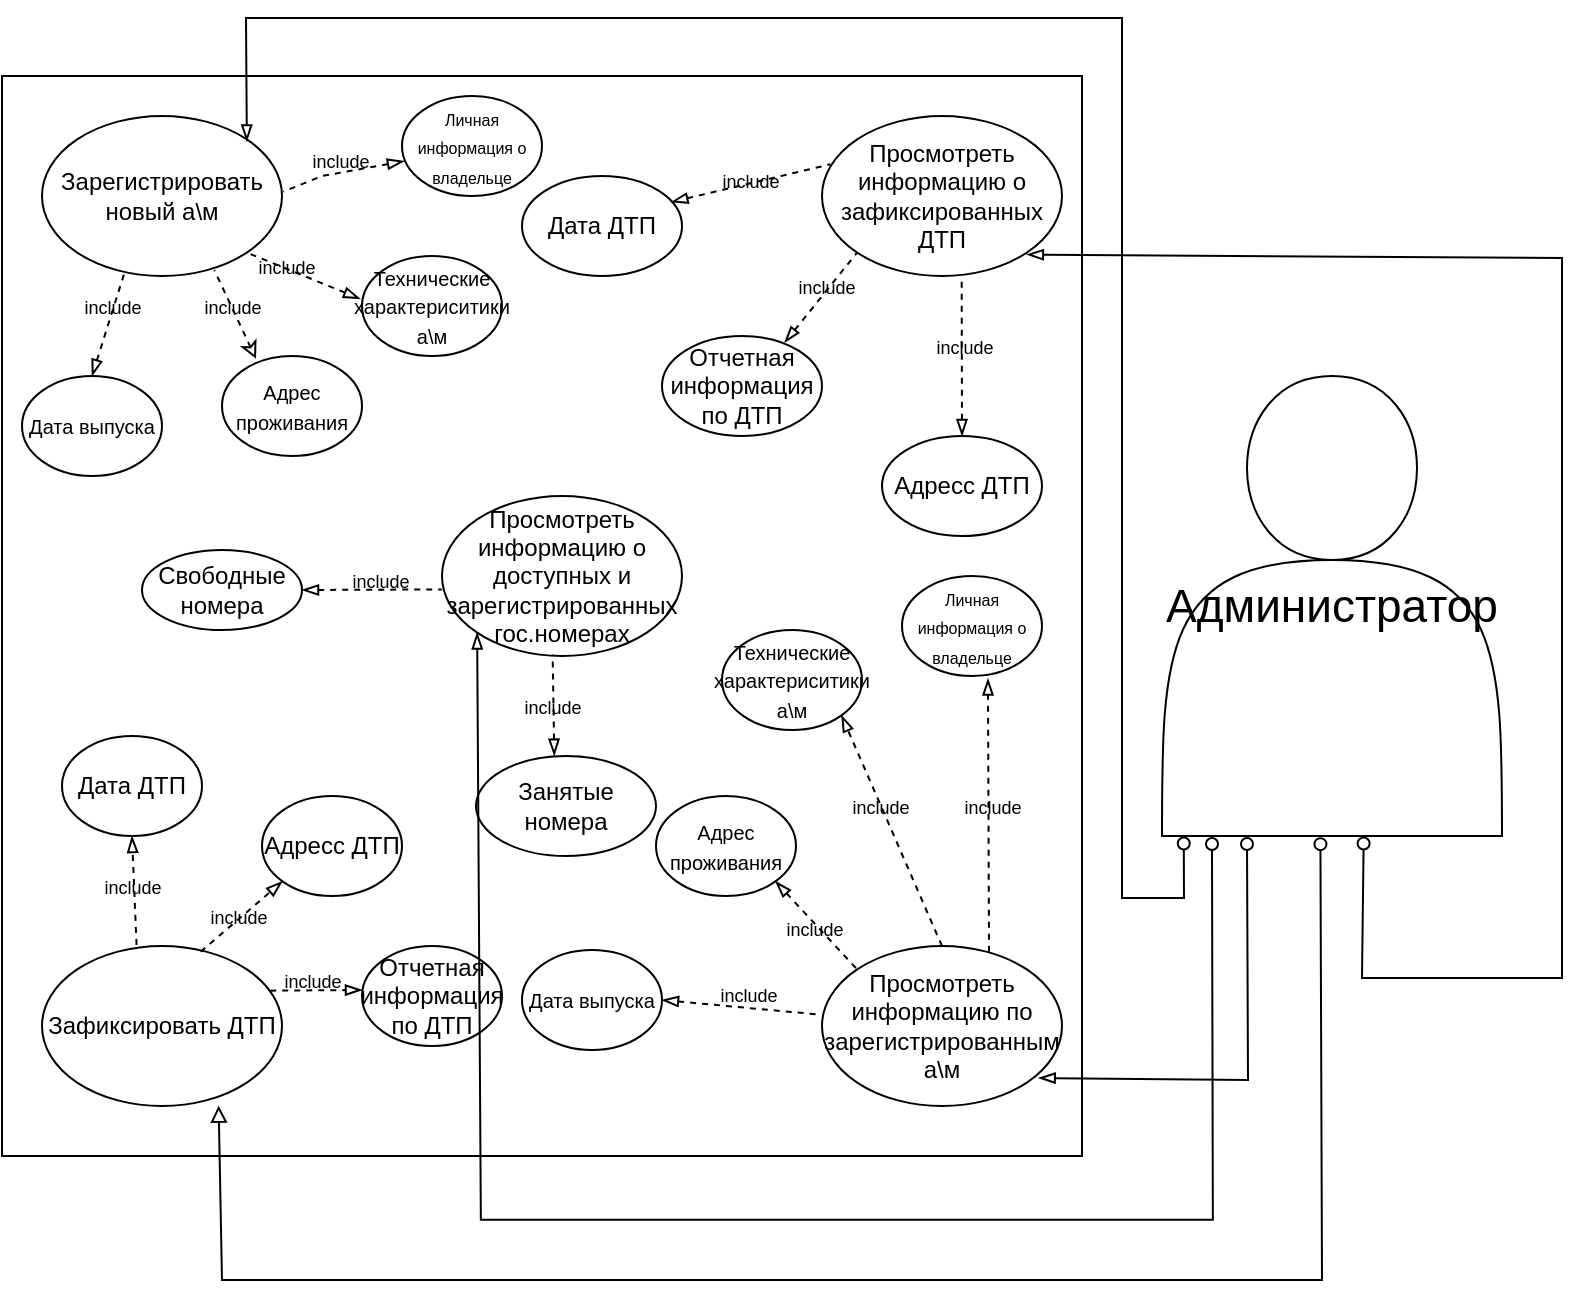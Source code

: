 <mxfile version="26.0.4">
  <diagram name="Страница — 1" id="PM_JVEdk1nmzw4e6G_4z">
    <mxGraphModel dx="1392" dy="838" grid="1" gridSize="10" guides="1" tooltips="1" connect="1" arrows="1" fold="1" page="1" pageScale="1" pageWidth="827" pageHeight="1169" math="0" shadow="0">
      <root>
        <mxCell id="0" />
        <mxCell id="1" parent="0" />
        <mxCell id="S7h5uOJezQ1BebwOpSuD-1" value="" style="whiteSpace=wrap;html=1;aspect=fixed;" vertex="1" parent="1">
          <mxGeometry x="40" y="110" width="540" height="540" as="geometry" />
        </mxCell>
        <mxCell id="S7h5uOJezQ1BebwOpSuD-2" value="&lt;font style=&quot;font-size: 23px;&quot;&gt;Администратор&lt;/font&gt;" style="shape=actor;whiteSpace=wrap;html=1;" vertex="1" parent="1">
          <mxGeometry x="620" y="260" width="170" height="230" as="geometry" />
        </mxCell>
        <mxCell id="S7h5uOJezQ1BebwOpSuD-3" value="Зарегистрировать новый а\м" style="ellipse;whiteSpace=wrap;html=1;" vertex="1" parent="1">
          <mxGeometry x="60" y="130" width="120" height="80" as="geometry" />
        </mxCell>
        <mxCell id="S7h5uOJezQ1BebwOpSuD-4" value="Зафиксировать ДТП" style="ellipse;whiteSpace=wrap;html=1;" vertex="1" parent="1">
          <mxGeometry x="60" y="545" width="120" height="80" as="geometry" />
        </mxCell>
        <mxCell id="S7h5uOJezQ1BebwOpSuD-5" value="Просмотреть информацию по зарегистрированным а\м" style="ellipse;whiteSpace=wrap;html=1;" vertex="1" parent="1">
          <mxGeometry x="450" y="545" width="120" height="80" as="geometry" />
        </mxCell>
        <mxCell id="S7h5uOJezQ1BebwOpSuD-6" value="Просмотреть информацию о зафиксированных ДТП" style="ellipse;whiteSpace=wrap;html=1;" vertex="1" parent="1">
          <mxGeometry x="450" y="130" width="120" height="80" as="geometry" />
        </mxCell>
        <mxCell id="S7h5uOJezQ1BebwOpSuD-7" value="Просмотреть информацию о доступных и зарегистрированных гос.номерах" style="ellipse;whiteSpace=wrap;html=1;" vertex="1" parent="1">
          <mxGeometry x="260" y="320" width="120" height="80" as="geometry" />
        </mxCell>
        <mxCell id="S7h5uOJezQ1BebwOpSuD-9" value="&lt;font style=&quot;font-size: 8px;&quot;&gt;Личная информация о владельце&lt;/font&gt;" style="ellipse;whiteSpace=wrap;html=1;" vertex="1" parent="1">
          <mxGeometry x="240" y="120" width="70" height="50" as="geometry" />
        </mxCell>
        <mxCell id="S7h5uOJezQ1BebwOpSuD-10" value="&lt;font style=&quot;font-size: 10px;&quot;&gt;Технические характериситики а\м&lt;/font&gt;" style="ellipse;whiteSpace=wrap;html=1;" vertex="1" parent="1">
          <mxGeometry x="220" y="200" width="70" height="50" as="geometry" />
        </mxCell>
        <mxCell id="S7h5uOJezQ1BebwOpSuD-11" value="&lt;font style=&quot;font-size: 10px;&quot;&gt;Дата выпуска&lt;/font&gt;" style="ellipse;whiteSpace=wrap;html=1;" vertex="1" parent="1">
          <mxGeometry x="50" y="260" width="70" height="50" as="geometry" />
        </mxCell>
        <mxCell id="S7h5uOJezQ1BebwOpSuD-12" value="&lt;font style=&quot;font-size: 10px;&quot;&gt;Адрес проживания&lt;/font&gt;" style="ellipse;whiteSpace=wrap;html=1;" vertex="1" parent="1">
          <mxGeometry x="150" y="250" width="70" height="50" as="geometry" />
        </mxCell>
        <mxCell id="S7h5uOJezQ1BebwOpSuD-13" value="" style="endArrow=none;html=1;rounded=0;entryX=1;entryY=1;entryDx=0;entryDy=0;exitX=-0.014;exitY=0.428;exitDx=0;exitDy=0;exitPerimeter=0;dashed=1;startArrow=blockThin;startFill=0;" edge="1" parent="1" source="S7h5uOJezQ1BebwOpSuD-10" target="S7h5uOJezQ1BebwOpSuD-3">
          <mxGeometry width="50" height="50" relative="1" as="geometry">
            <mxPoint x="230" y="220" as="sourcePoint" />
            <mxPoint x="280" y="170" as="targetPoint" />
          </mxGeometry>
        </mxCell>
        <mxCell id="S7h5uOJezQ1BebwOpSuD-14" value="" style="endArrow=none;html=1;rounded=0;entryX=1.005;entryY=0.473;entryDx=0;entryDy=0;exitX=0.014;exitY=0.652;exitDx=0;exitDy=0;exitPerimeter=0;entryPerimeter=0;dashed=1;startArrow=blockThin;startFill=0;" edge="1" parent="1" source="S7h5uOJezQ1BebwOpSuD-9" target="S7h5uOJezQ1BebwOpSuD-3">
          <mxGeometry width="50" height="50" relative="1" as="geometry">
            <mxPoint x="229" y="221" as="sourcePoint" />
            <mxPoint x="172" y="208" as="targetPoint" />
            <Array as="points">
              <mxPoint x="200" y="160" />
            </Array>
          </mxGeometry>
        </mxCell>
        <mxCell id="S7h5uOJezQ1BebwOpSuD-15" value="" style="endArrow=none;html=1;rounded=0;entryX=0.718;entryY=0.963;entryDx=0;entryDy=0;entryPerimeter=0;exitX=0.243;exitY=0.028;exitDx=0;exitDy=0;exitPerimeter=0;dashed=1;endFill=0;startArrow=classic;startFill=0;" edge="1" parent="1" source="S7h5uOJezQ1BebwOpSuD-12" target="S7h5uOJezQ1BebwOpSuD-3">
          <mxGeometry width="50" height="50" relative="1" as="geometry">
            <mxPoint x="120" y="260" as="sourcePoint" />
            <mxPoint x="170" y="210" as="targetPoint" />
          </mxGeometry>
        </mxCell>
        <mxCell id="S7h5uOJezQ1BebwOpSuD-16" value="" style="endArrow=none;html=1;rounded=0;exitX=0.5;exitY=0;exitDx=0;exitDy=0;entryX=0.342;entryY=0.988;entryDx=0;entryDy=0;entryPerimeter=0;dashed=1;startArrow=blockThin;startFill=0;" edge="1" parent="1" source="S7h5uOJezQ1BebwOpSuD-11" target="S7h5uOJezQ1BebwOpSuD-3">
          <mxGeometry width="50" height="50" relative="1" as="geometry">
            <mxPoint x="80" y="270" as="sourcePoint" />
            <mxPoint x="130" y="220" as="targetPoint" />
          </mxGeometry>
        </mxCell>
        <mxCell id="S7h5uOJezQ1BebwOpSuD-21" value="&lt;font style=&quot;font-size: 9px;&quot;&gt;include&lt;/font&gt;" style="text;html=1;align=center;verticalAlign=middle;resizable=0;points=[];autosize=1;strokeColor=none;fillColor=none;" vertex="1" parent="1">
          <mxGeometry x="130" y="210" width="50" height="30" as="geometry" />
        </mxCell>
        <mxCell id="S7h5uOJezQ1BebwOpSuD-17" value="&lt;font style=&quot;font-size: 9px;&quot;&gt;include&lt;/font&gt;" style="text;html=1;align=center;verticalAlign=middle;resizable=0;points=[];autosize=1;strokeColor=none;fillColor=none;" vertex="1" parent="1">
          <mxGeometry x="184" y="137" width="50" height="30" as="geometry" />
        </mxCell>
        <mxCell id="S7h5uOJezQ1BebwOpSuD-20" value="&lt;font style=&quot;font-size: 9px;&quot;&gt;include&lt;/font&gt;" style="text;html=1;align=center;verticalAlign=middle;resizable=0;points=[];autosize=1;strokeColor=none;fillColor=none;" vertex="1" parent="1">
          <mxGeometry x="157" y="190" width="50" height="30" as="geometry" />
        </mxCell>
        <mxCell id="S7h5uOJezQ1BebwOpSuD-22" value="&lt;font style=&quot;font-size: 9px;&quot;&gt;include&lt;/font&gt;" style="text;html=1;align=center;verticalAlign=middle;resizable=0;points=[];autosize=1;strokeColor=none;fillColor=none;" vertex="1" parent="1">
          <mxGeometry x="70" y="210" width="50" height="30" as="geometry" />
        </mxCell>
        <mxCell id="S7h5uOJezQ1BebwOpSuD-23" value="Дата ДТП" style="ellipse;whiteSpace=wrap;html=1;" vertex="1" parent="1">
          <mxGeometry x="70" y="440" width="70" height="50" as="geometry" />
        </mxCell>
        <mxCell id="S7h5uOJezQ1BebwOpSuD-24" value="Адресс ДТП" style="ellipse;whiteSpace=wrap;html=1;" vertex="1" parent="1">
          <mxGeometry x="170" y="470" width="70" height="50" as="geometry" />
        </mxCell>
        <mxCell id="S7h5uOJezQ1BebwOpSuD-25" value="Отчетная информация по ДТП" style="ellipse;whiteSpace=wrap;html=1;" vertex="1" parent="1">
          <mxGeometry x="220" y="545" width="70" height="50" as="geometry" />
        </mxCell>
        <mxCell id="S7h5uOJezQ1BebwOpSuD-26" value="" style="endArrow=blockThin;html=1;rounded=0;exitX=0.394;exitY=-0.007;exitDx=0;exitDy=0;exitPerimeter=0;entryX=0.5;entryY=1;entryDx=0;entryDy=0;dashed=1;endFill=0;" edge="1" parent="1" source="S7h5uOJezQ1BebwOpSuD-4" target="S7h5uOJezQ1BebwOpSuD-23">
          <mxGeometry width="50" height="50" relative="1" as="geometry">
            <mxPoint x="90" y="550" as="sourcePoint" />
            <mxPoint x="140" y="500" as="targetPoint" />
          </mxGeometry>
        </mxCell>
        <mxCell id="S7h5uOJezQ1BebwOpSuD-27" value="" style="endArrow=blockThin;html=1;rounded=0;exitX=0.661;exitY=0.036;exitDx=0;exitDy=0;exitPerimeter=0;entryX=0;entryY=1;entryDx=0;entryDy=0;dashed=1;startArrow=none;startFill=0;endFill=0;" edge="1" parent="1" source="S7h5uOJezQ1BebwOpSuD-4" target="S7h5uOJezQ1BebwOpSuD-24">
          <mxGeometry width="50" height="50" relative="1" as="geometry">
            <mxPoint x="120" y="560" as="sourcePoint" />
            <mxPoint x="170" y="510" as="targetPoint" />
          </mxGeometry>
        </mxCell>
        <mxCell id="S7h5uOJezQ1BebwOpSuD-28" value="" style="endArrow=blockThin;html=1;rounded=0;exitX=0.951;exitY=0.279;exitDx=0;exitDy=0;exitPerimeter=0;dashed=1;endFill=0;" edge="1" parent="1" source="S7h5uOJezQ1BebwOpSuD-4">
          <mxGeometry width="50" height="50" relative="1" as="geometry">
            <mxPoint x="200" y="560" as="sourcePoint" />
            <mxPoint x="220" y="567" as="targetPoint" />
          </mxGeometry>
        </mxCell>
        <mxCell id="S7h5uOJezQ1BebwOpSuD-29" value="&lt;font style=&quot;font-size: 9px;&quot;&gt;include&lt;/font&gt;" style="text;html=1;align=center;verticalAlign=middle;resizable=0;points=[];autosize=1;strokeColor=none;fillColor=none;" vertex="1" parent="1">
          <mxGeometry x="80" y="500" width="50" height="30" as="geometry" />
        </mxCell>
        <mxCell id="S7h5uOJezQ1BebwOpSuD-30" value="&lt;font style=&quot;font-size: 9px;&quot;&gt;include&lt;/font&gt;" style="text;html=1;align=center;verticalAlign=middle;resizable=0;points=[];autosize=1;strokeColor=none;fillColor=none;" vertex="1" parent="1">
          <mxGeometry x="133" y="515" width="50" height="30" as="geometry" />
        </mxCell>
        <mxCell id="S7h5uOJezQ1BebwOpSuD-31" value="&lt;font style=&quot;font-size: 9px;&quot;&gt;include&lt;/font&gt;" style="text;html=1;align=center;verticalAlign=middle;resizable=0;points=[];autosize=1;strokeColor=none;fillColor=none;" vertex="1" parent="1">
          <mxGeometry x="170" y="547" width="50" height="30" as="geometry" />
        </mxCell>
        <mxCell id="S7h5uOJezQ1BebwOpSuD-32" value="Свободные номера" style="ellipse;whiteSpace=wrap;html=1;" vertex="1" parent="1">
          <mxGeometry x="110" y="347" width="80" height="40" as="geometry" />
        </mxCell>
        <mxCell id="S7h5uOJezQ1BebwOpSuD-33" value="Занятые номера" style="ellipse;whiteSpace=wrap;html=1;" vertex="1" parent="1">
          <mxGeometry x="277" y="450" width="90" height="50" as="geometry" />
        </mxCell>
        <mxCell id="S7h5uOJezQ1BebwOpSuD-34" value="" style="endArrow=none;html=1;rounded=0;exitX=1;exitY=0.5;exitDx=0;exitDy=0;entryX=-0.001;entryY=0.584;entryDx=0;entryDy=0;entryPerimeter=0;dashed=1;startArrow=blockThin;startFill=0;" edge="1" parent="1" source="S7h5uOJezQ1BebwOpSuD-32" target="S7h5uOJezQ1BebwOpSuD-7">
          <mxGeometry width="50" height="50" relative="1" as="geometry">
            <mxPoint x="220" y="420" as="sourcePoint" />
            <mxPoint x="270" y="370" as="targetPoint" />
          </mxGeometry>
        </mxCell>
        <mxCell id="S7h5uOJezQ1BebwOpSuD-35" value="" style="endArrow=none;html=1;rounded=0;exitX=0.435;exitY=-0.003;exitDx=0;exitDy=0;exitPerimeter=0;entryX=0.461;entryY=0.991;entryDx=0;entryDy=0;entryPerimeter=0;dashed=1;endFill=0;startArrow=blockThin;startFill=0;" edge="1" parent="1" source="S7h5uOJezQ1BebwOpSuD-33" target="S7h5uOJezQ1BebwOpSuD-7">
          <mxGeometry width="50" height="50" relative="1" as="geometry">
            <mxPoint x="250" y="460" as="sourcePoint" />
            <mxPoint x="300" y="410" as="targetPoint" />
          </mxGeometry>
        </mxCell>
        <mxCell id="S7h5uOJezQ1BebwOpSuD-36" value="&lt;font style=&quot;font-size: 9px;&quot;&gt;include&lt;/font&gt;" style="text;html=1;align=center;verticalAlign=middle;resizable=0;points=[];autosize=1;strokeColor=none;fillColor=none;" vertex="1" parent="1">
          <mxGeometry x="204" y="347" width="50" height="30" as="geometry" />
        </mxCell>
        <mxCell id="S7h5uOJezQ1BebwOpSuD-37" value="&lt;font style=&quot;font-size: 9px;&quot;&gt;include&lt;/font&gt;" style="text;html=1;align=center;verticalAlign=middle;resizable=0;points=[];autosize=1;strokeColor=none;fillColor=none;" vertex="1" parent="1">
          <mxGeometry x="290" y="410" width="50" height="30" as="geometry" />
        </mxCell>
        <mxCell id="S7h5uOJezQ1BebwOpSuD-38" value="Дата ДТП" style="ellipse;whiteSpace=wrap;html=1;" vertex="1" parent="1">
          <mxGeometry x="300" y="160" width="80" height="50" as="geometry" />
        </mxCell>
        <mxCell id="S7h5uOJezQ1BebwOpSuD-39" value="Адресс ДТП" style="ellipse;whiteSpace=wrap;html=1;" vertex="1" parent="1">
          <mxGeometry x="480" y="290" width="80" height="50" as="geometry" />
        </mxCell>
        <mxCell id="S7h5uOJezQ1BebwOpSuD-40" value="Отчетная информация по ДТП" style="ellipse;whiteSpace=wrap;html=1;" vertex="1" parent="1">
          <mxGeometry x="370" y="240" width="80" height="50" as="geometry" />
        </mxCell>
        <mxCell id="S7h5uOJezQ1BebwOpSuD-41" value="" style="endArrow=none;html=1;rounded=0;entryX=0.035;entryY=0.302;entryDx=0;entryDy=0;entryPerimeter=0;dashed=1;exitX=0.934;exitY=0.26;exitDx=0;exitDy=0;exitPerimeter=0;startArrow=blockThin;startFill=0;" edge="1" parent="1" source="S7h5uOJezQ1BebwOpSuD-38" target="S7h5uOJezQ1BebwOpSuD-6">
          <mxGeometry width="50" height="50" relative="1" as="geometry">
            <mxPoint x="380" y="173" as="sourcePoint" />
            <mxPoint x="440" y="190" as="targetPoint" />
          </mxGeometry>
        </mxCell>
        <mxCell id="S7h5uOJezQ1BebwOpSuD-42" value="" style="endArrow=none;html=1;rounded=0;entryX=0;entryY=1;entryDx=0;entryDy=0;exitX=0.766;exitY=0.066;exitDx=0;exitDy=0;exitPerimeter=0;dashed=1;startArrow=blockThin;startFill=0;" edge="1" parent="1" source="S7h5uOJezQ1BebwOpSuD-40" target="S7h5uOJezQ1BebwOpSuD-6">
          <mxGeometry width="50" height="50" relative="1" as="geometry">
            <mxPoint x="390" y="240" as="sourcePoint" />
            <mxPoint x="440" y="190" as="targetPoint" />
          </mxGeometry>
        </mxCell>
        <mxCell id="S7h5uOJezQ1BebwOpSuD-43" value="" style="endArrow=none;html=1;rounded=0;entryX=0.582;entryY=1.002;entryDx=0;entryDy=0;entryPerimeter=0;exitX=0.5;exitY=0;exitDx=0;exitDy=0;dashed=1;startArrow=blockThin;startFill=0;" edge="1" parent="1" source="S7h5uOJezQ1BebwOpSuD-39" target="S7h5uOJezQ1BebwOpSuD-6">
          <mxGeometry width="50" height="50" relative="1" as="geometry">
            <mxPoint x="450" y="290" as="sourcePoint" />
            <mxPoint x="500" y="240" as="targetPoint" />
          </mxGeometry>
        </mxCell>
        <mxCell id="S7h5uOJezQ1BebwOpSuD-44" value="&lt;font style=&quot;font-size: 9px;&quot;&gt;include&lt;/font&gt;" style="text;html=1;align=center;verticalAlign=middle;resizable=0;points=[];autosize=1;strokeColor=none;fillColor=none;" vertex="1" parent="1">
          <mxGeometry x="389" y="147" width="50" height="30" as="geometry" />
        </mxCell>
        <mxCell id="S7h5uOJezQ1BebwOpSuD-46" value="&lt;font style=&quot;font-size: 9px;&quot;&gt;include&lt;/font&gt;" style="text;html=1;align=center;verticalAlign=middle;resizable=0;points=[];autosize=1;strokeColor=none;fillColor=none;" vertex="1" parent="1">
          <mxGeometry x="427" y="200" width="50" height="30" as="geometry" />
        </mxCell>
        <mxCell id="S7h5uOJezQ1BebwOpSuD-47" value="&lt;font style=&quot;font-size: 9px;&quot;&gt;include&lt;/font&gt;" style="text;html=1;align=center;verticalAlign=middle;resizable=0;points=[];autosize=1;strokeColor=none;fillColor=none;" vertex="1" parent="1">
          <mxGeometry x="496" y="230" width="50" height="30" as="geometry" />
        </mxCell>
        <mxCell id="S7h5uOJezQ1BebwOpSuD-50" value="&lt;font style=&quot;font-size: 8px;&quot;&gt;Личная информация о владельце&lt;/font&gt;" style="ellipse;whiteSpace=wrap;html=1;" vertex="1" parent="1">
          <mxGeometry x="490" y="360" width="70" height="50" as="geometry" />
        </mxCell>
        <mxCell id="S7h5uOJezQ1BebwOpSuD-51" value="&lt;font style=&quot;font-size: 10px;&quot;&gt;Технические характериситики а\м&lt;/font&gt;" style="ellipse;whiteSpace=wrap;html=1;" vertex="1" parent="1">
          <mxGeometry x="400" y="387" width="70" height="50" as="geometry" />
        </mxCell>
        <mxCell id="S7h5uOJezQ1BebwOpSuD-52" value="&lt;font style=&quot;font-size: 10px;&quot;&gt;Адрес проживания&lt;/font&gt;" style="ellipse;whiteSpace=wrap;html=1;" vertex="1" parent="1">
          <mxGeometry x="367" y="470" width="70" height="50" as="geometry" />
        </mxCell>
        <mxCell id="S7h5uOJezQ1BebwOpSuD-53" value="&lt;font style=&quot;font-size: 10px;&quot;&gt;Дата выпуска&lt;/font&gt;" style="ellipse;whiteSpace=wrap;html=1;" vertex="1" parent="1">
          <mxGeometry x="300" y="547" width="70" height="50" as="geometry" />
        </mxCell>
        <mxCell id="S7h5uOJezQ1BebwOpSuD-54" value="" style="endArrow=blockThin;html=1;rounded=0;exitX=0.5;exitY=0;exitDx=0;exitDy=0;entryX=1;entryY=1;entryDx=0;entryDy=0;dashed=1;startArrow=none;startFill=0;endFill=0;" edge="1" parent="1" source="S7h5uOJezQ1BebwOpSuD-5" target="S7h5uOJezQ1BebwOpSuD-51">
          <mxGeometry width="50" height="50" relative="1" as="geometry">
            <mxPoint x="480" y="510" as="sourcePoint" />
            <mxPoint x="530" y="460" as="targetPoint" />
          </mxGeometry>
        </mxCell>
        <mxCell id="S7h5uOJezQ1BebwOpSuD-55" value="" style="endArrow=blockThin;html=1;rounded=0;exitX=0.696;exitY=0.036;exitDx=0;exitDy=0;exitPerimeter=0;entryX=0.614;entryY=1.026;entryDx=0;entryDy=0;entryPerimeter=0;dashed=1;startArrow=none;startFill=0;endFill=0;" edge="1" parent="1" source="S7h5uOJezQ1BebwOpSuD-5" target="S7h5uOJezQ1BebwOpSuD-50">
          <mxGeometry width="50" height="50" relative="1" as="geometry">
            <mxPoint x="510" y="500" as="sourcePoint" />
            <mxPoint x="560" y="450" as="targetPoint" />
          </mxGeometry>
        </mxCell>
        <mxCell id="S7h5uOJezQ1BebwOpSuD-56" value="" style="endArrow=none;html=1;rounded=0;exitX=1;exitY=1;exitDx=0;exitDy=0;entryX=0;entryY=0;entryDx=0;entryDy=0;dashed=1;startArrow=blockThin;startFill=0;" edge="1" parent="1" source="S7h5uOJezQ1BebwOpSuD-52" target="S7h5uOJezQ1BebwOpSuD-5">
          <mxGeometry width="50" height="50" relative="1" as="geometry">
            <mxPoint x="420" y="570" as="sourcePoint" />
            <mxPoint x="470" y="520" as="targetPoint" />
          </mxGeometry>
        </mxCell>
        <mxCell id="S7h5uOJezQ1BebwOpSuD-57" value="" style="endArrow=none;html=1;rounded=0;exitX=1;exitY=0.5;exitDx=0;exitDy=0;entryX=-0.008;entryY=0.429;entryDx=0;entryDy=0;entryPerimeter=0;dashed=1;startArrow=blockThin;startFill=0;" edge="1" parent="1" source="S7h5uOJezQ1BebwOpSuD-53" target="S7h5uOJezQ1BebwOpSuD-5">
          <mxGeometry width="50" height="50" relative="1" as="geometry">
            <mxPoint x="370" y="600" as="sourcePoint" />
            <mxPoint x="420" y="550" as="targetPoint" />
          </mxGeometry>
        </mxCell>
        <mxCell id="S7h5uOJezQ1BebwOpSuD-58" value="&lt;font style=&quot;font-size: 9px;&quot;&gt;include&lt;/font&gt;" style="text;html=1;align=center;verticalAlign=middle;resizable=0;points=[];autosize=1;strokeColor=none;fillColor=none;" vertex="1" parent="1">
          <mxGeometry x="510" y="460" width="50" height="30" as="geometry" />
        </mxCell>
        <mxCell id="S7h5uOJezQ1BebwOpSuD-60" value="&lt;font style=&quot;font-size: 9px;&quot;&gt;include&lt;/font&gt;" style="text;html=1;align=center;verticalAlign=middle;resizable=0;points=[];autosize=1;strokeColor=none;fillColor=none;" vertex="1" parent="1">
          <mxGeometry x="454" y="460" width="50" height="30" as="geometry" />
        </mxCell>
        <mxCell id="S7h5uOJezQ1BebwOpSuD-61" value="&lt;font style=&quot;font-size: 9px;&quot;&gt;include&lt;/font&gt;" style="text;html=1;align=center;verticalAlign=middle;resizable=0;points=[];autosize=1;strokeColor=none;fillColor=none;" vertex="1" parent="1">
          <mxGeometry x="421" y="521" width="50" height="30" as="geometry" />
        </mxCell>
        <mxCell id="S7h5uOJezQ1BebwOpSuD-62" value="&lt;font style=&quot;font-size: 9px;&quot;&gt;include&lt;/font&gt;" style="text;html=1;align=center;verticalAlign=middle;resizable=0;points=[];autosize=1;strokeColor=none;fillColor=none;" vertex="1" parent="1">
          <mxGeometry x="388" y="553.5" width="50" height="30" as="geometry" />
        </mxCell>
        <mxCell id="S7h5uOJezQ1BebwOpSuD-63" value="" style="endArrow=oval;html=1;rounded=0;entryX=0.25;entryY=1;entryDx=0;entryDy=0;exitX=0.903;exitY=0.775;exitDx=0;exitDy=0;exitPerimeter=0;endFill=0;startArrow=blockThin;startFill=0;movable=0;resizable=0;rotatable=0;deletable=0;editable=0;locked=1;connectable=0;" edge="1" parent="1">
          <mxGeometry width="50" height="50" relative="1" as="geometry">
            <mxPoint x="558.36" y="611" as="sourcePoint" />
            <mxPoint x="662.5" y="494" as="targetPoint" />
            <Array as="points">
              <mxPoint x="663" y="612" />
            </Array>
          </mxGeometry>
        </mxCell>
        <mxCell id="S7h5uOJezQ1BebwOpSuD-64" value="" style="endArrow=oval;html=1;rounded=0;entryX=0.466;entryY=1.009;entryDx=0;entryDy=0;entryPerimeter=0;exitX=0.736;exitY=0.973;exitDx=0;exitDy=0;exitPerimeter=0;startArrow=block;startFill=0;endFill=0;movable=0;resizable=0;rotatable=0;deletable=0;editable=0;locked=1;connectable=0;" edge="1" parent="1">
          <mxGeometry width="50" height="50" relative="1" as="geometry">
            <mxPoint x="148.32" y="624.84" as="sourcePoint" />
            <mxPoint x="699.22" y="494.07" as="targetPoint" />
            <Array as="points">
              <mxPoint x="150" y="712" />
              <mxPoint x="700" y="712" />
            </Array>
          </mxGeometry>
        </mxCell>
        <mxCell id="S7h5uOJezQ1BebwOpSuD-65" value="" style="endArrow=oval;html=1;rounded=0;exitX=1;exitY=1;exitDx=0;exitDy=0;endFill=0;startArrow=blockThin;startFill=0;movable=0;resizable=0;rotatable=0;deletable=0;editable=0;locked=1;connectable=0;entryX=0.593;entryY=1.012;entryDx=0;entryDy=0;entryPerimeter=0;" edge="1" parent="1">
          <mxGeometry width="50" height="50" relative="1" as="geometry">
            <mxPoint x="552.426" y="199.284" as="sourcePoint" />
            <mxPoint x="720.81" y="493.76" as="targetPoint" />
            <Array as="points">
              <mxPoint x="820" y="201" />
              <mxPoint x="820" y="561" />
              <mxPoint x="720" y="561" />
            </Array>
          </mxGeometry>
        </mxCell>
        <mxCell id="S7h5uOJezQ1BebwOpSuD-66" value="" style="endArrow=oval;html=1;rounded=0;entryX=0.064;entryY=1.012;entryDx=0;entryDy=0;entryPerimeter=0;exitX=1;exitY=0;exitDx=0;exitDy=0;startArrow=blockThin;startFill=0;endFill=0;movable=0;resizable=0;rotatable=0;deletable=0;editable=0;locked=1;connectable=0;" edge="1" parent="1">
          <mxGeometry width="50" height="50" relative="1" as="geometry">
            <mxPoint x="162.426" y="142.716" as="sourcePoint" />
            <mxPoint x="630.88" y="493.76" as="targetPoint" />
            <Array as="points">
              <mxPoint x="162" y="81" />
              <mxPoint x="600" y="81" />
              <mxPoint x="600" y="521" />
              <mxPoint x="631" y="521" />
            </Array>
          </mxGeometry>
        </mxCell>
        <mxCell id="S7h5uOJezQ1BebwOpSuD-67" value="" style="endArrow=oval;html=1;rounded=0;exitX=0;exitY=1;exitDx=0;exitDy=0;endFill=0;startArrow=blockThin;startFill=0;entryX=0.147;entryY=1;entryDx=0;entryDy=0;entryPerimeter=0;movable=0;resizable=0;rotatable=0;deletable=0;editable=0;locked=1;connectable=0;" edge="1" parent="1" source="S7h5uOJezQ1BebwOpSuD-7">
          <mxGeometry width="50" height="50" relative="1" as="geometry">
            <mxPoint x="277.004" y="390.144" as="sourcePoint" />
            <mxPoint x="644.99" y="494" as="targetPoint" />
            <Array as="points">
              <mxPoint x="279.43" y="681.86" />
              <mxPoint x="645.43" y="681.86" />
            </Array>
          </mxGeometry>
        </mxCell>
      </root>
    </mxGraphModel>
  </diagram>
</mxfile>
